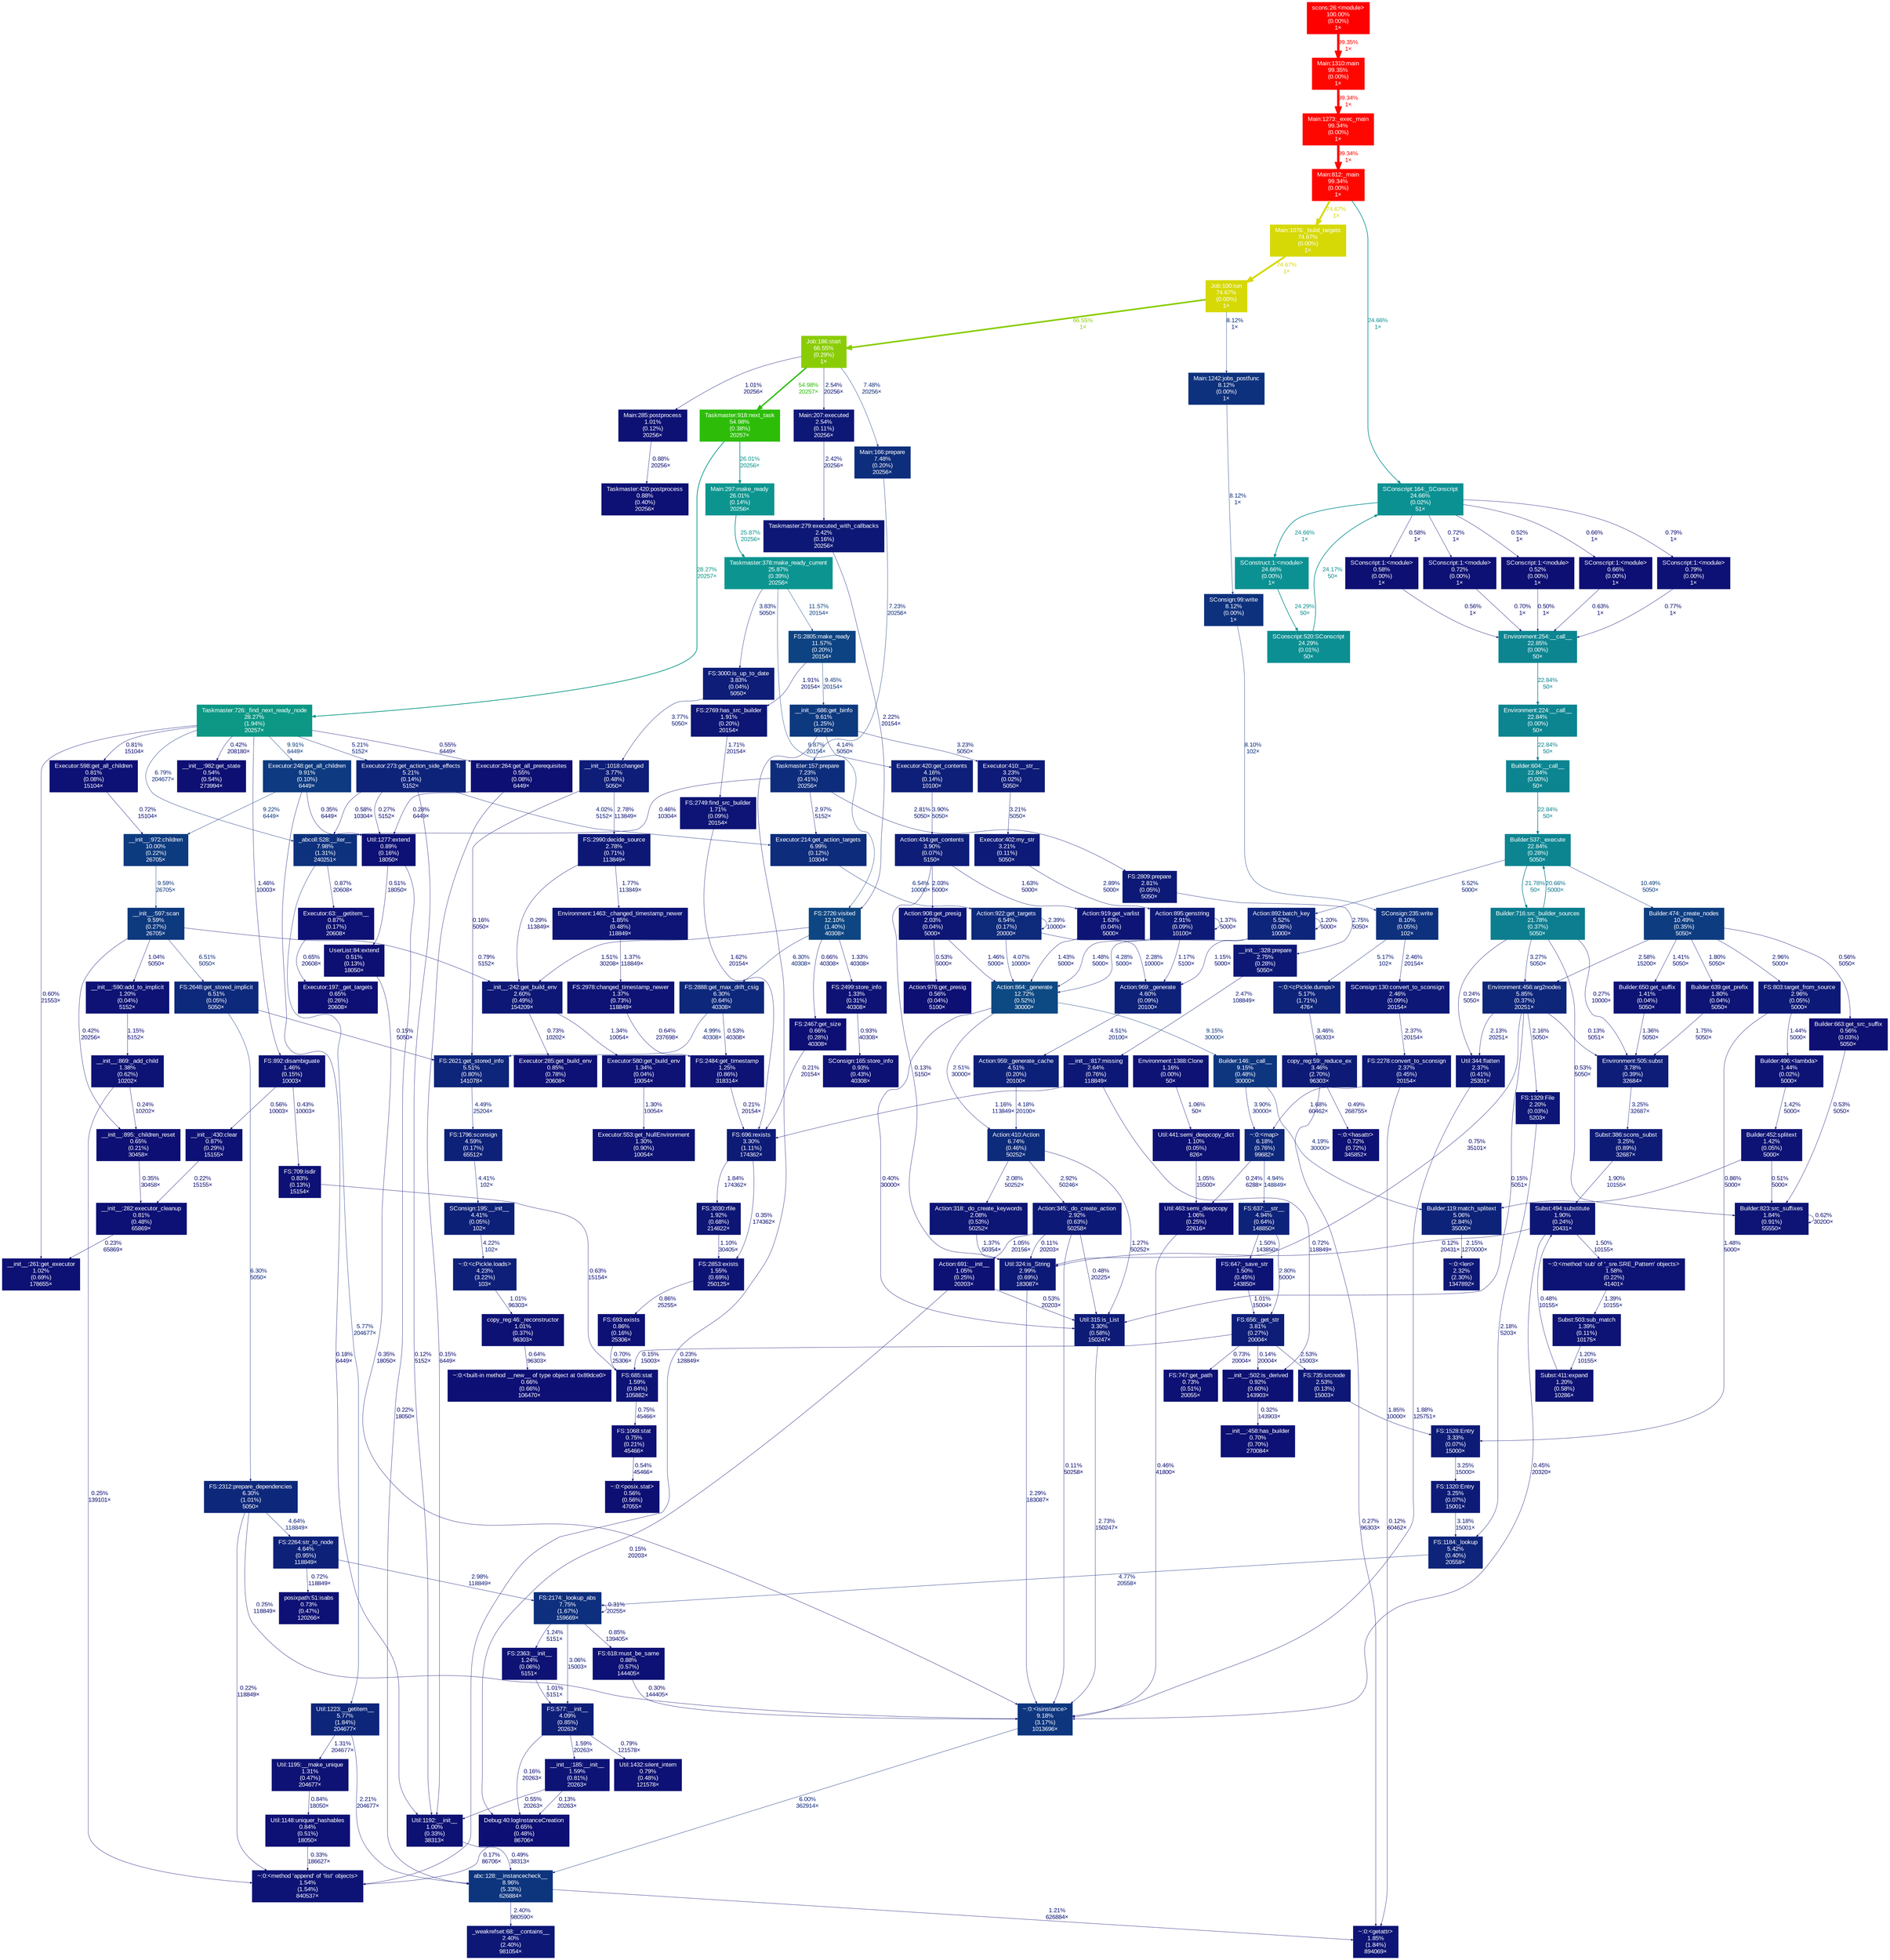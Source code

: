 digraph {
	graph [ranksep=0.25, fontname=Arial, nodesep=0.125];
	node [fontname=Arial, style=filled, height=0, width=0, shape=box, fontcolor=white];
	edge [fontname=Arial];
	0 [color="#0d2f7d", fontcolor="#ffffff", fontsize="10.00", label="FS:2174:_lookup_abs\n7.75%\n(1.67%)\n159669×"];
	0 -> 0 [color="#0d0e73", label="0.31%\n20255×", arrowsize="0.35", fontsize="10.00", fontcolor="#0d0e73", labeldistance="0.50", penwidth="0.50"];
	0 -> 391 [color="#0d1074", label="0.85%\n139405×", arrowsize="0.35", fontsize="10.00", fontcolor="#0d1074", labeldistance="0.50", penwidth="0.50"];
	0 -> 1095 [color="#0d1274", label="1.24%\n5151×", arrowsize="0.35", fontsize="10.00", fontcolor="#0d1274", labeldistance="0.50", penwidth="0.50"];
	0 -> 688 [color="#0d1a77", label="3.06%\n15003×", arrowsize="0.35", fontsize="10.00", fontcolor="#0d1a77", labeldistance="0.50", penwidth="0.50"];
	1 [color="#0d247a", fontcolor="#ffffff", fontsize="10.00", label="FS:1184:_lookup\n5.42%\n(0.40%)\n20558×"];
	1 -> 0 [color="#0d2179", label="4.77%\n20558×", arrowsize="0.35", fontsize="10.00", fontcolor="#0d2179", labeldistance="0.50", penwidth="0.50"];
	2 [color="#0d2179", fontcolor="#ffffff", fontsize="10.00", label="FS:2264:str_to_node\n4.64%\n(0.95%)\n118849×"];
	2 -> 0 [color="#0d1977", label="2.98%\n118849×", arrowsize="0.35", fontsize="10.00", fontcolor="#0d1977", labeldistance="0.50", penwidth="0.50"];
	2 -> 1424 [color="#0d1074", label="0.72%\n118849×", arrowsize="0.35", fontsize="10.00", fontcolor="#0d1074", labeldistance="0.50", penwidth="0.50"];
	4 [color="#0c9885", fontcolor="#ffffff", fontsize="10.00", label="Taskmaster:726:_find_next_ready_node\n28.27%\n(1.94%)\n20257×"];
	4 -> 747 [color="#0d0e73", label="0.42%\n208180×", arrowsize="0.35", fontsize="10.00", fontcolor="#0d0e73", labeldistance="0.50", penwidth="0.50"];
	4 -> 265 [color="#0d1375", label="1.46%\n10003×", arrowsize="0.35", fontsize="10.00", fontcolor="#0d1375", labeldistance="0.50", penwidth="0.50"];
	4 -> 427 [color="#0d1074", label="0.81%\n15104×", arrowsize="0.35", fontsize="10.00", fontcolor="#0d1074", labeldistance="0.50", penwidth="0.50"];
	4 -> 796 [color="#0d2b7b", label="6.79%\n204677×", arrowsize="0.35", fontsize="10.00", fontcolor="#0d2b7b", labeldistance="0.50", penwidth="0.50"];
	4 -> 215 [color="#0d0f74", label="0.60%\n21553×", arrowsize="0.35", fontsize="10.00", fontcolor="#0d0f74", labeldistance="0.50", penwidth="0.50"];
	4 -> 412 [color="#0d2379", label="5.21%\n5152×", arrowsize="0.35", fontsize="10.00", fontcolor="#0d2379", labeldistance="0.50", penwidth="0.50"];
	4 -> 765 [color="#0d3a80", label="9.91%\n6449×", arrowsize="0.35", fontsize="10.00", fontcolor="#0d3a80", labeldistance="0.50", penwidth="0.50"];
	4 -> 1055 [color="#0d0f73", label="0.55%\n6449×", arrowsize="0.35", fontsize="10.00", fontcolor="#0d0f73", labeldistance="0.50", penwidth="0.50"];
	15 [color="#0d1074", fontcolor="#ffffff", fontsize="10.00", label="__init__:282:executor_cleanup\n0.81%\n(0.48%)\n65869×"];
	15 -> 215 [color="#0d0e73", label="0.23%\n65869×", arrowsize="0.35", fontsize="10.00", fontcolor="#0d0e73", labeldistance="0.50", penwidth="0.50"];
	16 [color="#0d257a", fontcolor="#ffffff", fontsize="10.00", label="Action:892:batch_key\n5.52%\n(0.08%)\n10000×"];
	16 -> 16 [color="#0d1274", label="1.20%\n5000×", arrowsize="0.35", fontsize="10.00", fontcolor="#0d1274", labeldistance="0.50", penwidth="0.50"];
	16 -> 273 [color="#0d1274", label="1.15%\n5000×", arrowsize="0.35", fontsize="10.00", fontcolor="#0d1274", labeldistance="0.50", penwidth="0.50"];
	16 -> 670 [color="#0d1f78", label="4.28%\n5000×", arrowsize="0.35", fontsize="10.00", fontcolor="#0d1f78", labeldistance="0.50", penwidth="0.50"];
	17 [color="#0c8591", fontcolor="#ffffff", fontsize="10.00", label="Builder:537:_execute\n22.84%\n(0.28%)\n5050×"];
	17 -> 16 [color="#0d257a", label="5.52%\n5000×", arrowsize="0.35", fontsize="10.00", fontcolor="#0d257a", labeldistance="0.50", penwidth="0.50"];
	17 -> 19 [color="#0d3d80", label="10.49%\n5050×", arrowsize="0.35", fontsize="10.00", fontcolor="#0d3d80", labeldistance="0.50", penwidth="0.50"];
	17 -> 189 [color="#0c7e8f", label="21.78%\n50×", arrowsize="0.47", fontsize="10.00", fontcolor="#0c7e8f", labeldistance="0.87", penwidth="0.87"];
	19 [color="#0d3d80", fontcolor="#ffffff", fontsize="10.00", label="Builder:474:_create_nodes\n10.49%\n(0.35%)\n5050×"];
	19 -> 288 [color="#0d1475", label="1.80%\n5050×", arrowsize="0.35", fontsize="10.00", fontcolor="#0d1475", labeldistance="0.50", penwidth="0.50"];
	19 -> 225 [color="#0d1375", label="1.41%\n5050×", arrowsize="0.35", fontsize="10.00", fontcolor="#0d1375", labeldistance="0.50", penwidth="0.50"];
	19 -> 132 [color="#0d1977", label="2.96%\n5000×", arrowsize="0.35", fontsize="10.00", fontcolor="#0d1977", labeldistance="0.50", penwidth="0.50"];
	19 -> 197 [color="#0d1876", label="2.58%\n15200×", arrowsize="0.35", fontsize="10.00", fontcolor="#0d1876", labeldistance="0.50", penwidth="0.50"];
	19 -> 274 [color="#0d0f73", label="0.56%\n5050×", arrowsize="0.35", fontsize="10.00", fontcolor="#0d0f73", labeldistance="0.50", penwidth="0.50"];
	24 [color="#0d1074", fontcolor="#ffffff", fontsize="10.00", label="SConscript:1:<module>\n0.79%\n(0.00%)\n1×"];
	24 -> 667 [color="#0d1074", label="0.77%\n1×", arrowsize="0.35", fontsize="10.00", fontcolor="#0d1074", labeldistance="0.50", penwidth="0.50"];
	25 [color="#0c9193", fontcolor="#ffffff", fontsize="10.00", label="SConscript:164:_SConscript\n24.66%\n(0.02%)\n51×"];
	25 -> 925 [color="#0d0f73", label="0.58%\n1×", arrowsize="0.35", fontsize="10.00", fontcolor="#0d0f73", labeldistance="0.50", penwidth="0.50"];
	25 -> 24 [color="#0d1074", label="0.79%\n1×", arrowsize="0.35", fontsize="10.00", fontcolor="#0d1074", labeldistance="0.50", penwidth="0.50"];
	25 -> 292 [color="#0d1074", label="0.72%\n1×", arrowsize="0.35", fontsize="10.00", fontcolor="#0d1074", labeldistance="0.50", penwidth="0.50"];
	25 -> 931 [color="#0d0f73", label="0.52%\n1×", arrowsize="0.35", fontsize="10.00", fontcolor="#0d0f73", labeldistance="0.50", penwidth="0.50"];
	25 -> 362 [color="#0d0f74", label="0.66%\n1×", arrowsize="0.35", fontsize="10.00", fontcolor="#0d0f74", labeldistance="0.50", penwidth="0.50"];
	25 -> 120 [color="#0c9193", label="24.66%\n1×", arrowsize="0.50", fontsize="10.00", fontcolor="#0c9193", labeldistance="0.99", penwidth="0.99"];
	41 [color="#0d1776", fontcolor="#ffffff", fontsize="10.00", label="FS:735:srcnode\n2.53%\n(0.13%)\n15003×"];
	41 -> 198 [color="#0d1475", label="1.85%\n10000×", arrowsize="0.35", fontsize="10.00", fontcolor="#0d1475", labeldistance="0.50", penwidth="0.50"];
	78 [color="#fe0700", fontcolor="#ffffff", fontsize="10.00", label="Main:812:_main\n99.34%\n(0.00%)\n1×"];
	78 -> 25 [color="#0c9193", label="24.66%\n1×", arrowsize="0.50", fontsize="10.00", fontcolor="#0c9193", labeldistance="0.99", penwidth="0.99"];
	78 -> 478 [color="#d6d906", label="74.67%\n1×", arrowsize="0.86", fontsize="10.00", fontcolor="#d6d906", labeldistance="2.99", penwidth="2.99"];
	92 [color="#0d1174", fontcolor="#ffffff", fontsize="10.00", label="Util:463:semi_deepcopy\n1.06%\n(0.25%)\n22616×"];
	92 -> 380 [color="#0d0f73", label="0.46%\n41800×", arrowsize="0.35", fontsize="10.00", fontcolor="#0d0f73", labeldistance="0.50", penwidth="0.50"];
	115 [color="#fe0700", fontcolor="#ffffff", fontsize="10.00", label="Main:1310:main\n99.35%\n(0.00%)\n1×"];
	115 -> 399 [color="#fe0700", label="99.34%\n1×", arrowsize="1.00", fontsize="10.00", fontcolor="#fe0700", labeldistance="3.97", penwidth="3.97"];
	120 [color="#0c9193", fontcolor="#ffffff", fontsize="10.00", label="SConstruct:1:<module>\n24.66%\n(0.00%)\n1×"];
	120 -> 283 [color="#0c8f92", label="24.29%\n50×", arrowsize="0.49", fontsize="10.00", fontcolor="#0c8f92", labeldistance="0.97", penwidth="0.97"];
	126 [color="#0d397f", fontcolor="#ffffff", fontsize="10.00", label="__init__:686:get_binfo\n9.61%\n(1.25%)\n95720×"];
	126 -> 330 [color="#0d1a77", label="3.23%\n5050×", arrowsize="0.35", fontsize="10.00", fontcolor="#0d1a77", labeldistance="0.50", penwidth="0.50"];
	126 -> 716 [color="#0d1f78", label="4.14%\n5050×", arrowsize="0.35", fontsize="10.00", fontcolor="#0d1f78", labeldistance="0.50", penwidth="0.50"];
	126 -> 1488 [color="#0d0e73", label="0.23%\n128849×", arrowsize="0.35", fontsize="10.00", fontcolor="#0d0e73", labeldistance="0.50", penwidth="0.50"];
	131 [color="#0d1375", fontcolor="#ffffff", fontsize="10.00", label="Builder:496:<lambda>\n1.44%\n(0.02%)\n5000×"];
	131 -> 1162 [color="#0d1375", label="1.42%\n5000×", arrowsize="0.35", fontsize="10.00", fontcolor="#0d1375", labeldistance="0.50", penwidth="0.50"];
	132 [color="#0d1977", fontcolor="#ffffff", fontsize="10.00", label="FS:803:target_from_source\n2.96%\n(0.05%)\n5000×"];
	132 -> 131 [color="#0d1375", label="1.44%\n5000×", arrowsize="0.35", fontsize="10.00", fontcolor="#0d1375", labeldistance="0.50", penwidth="0.50"];
	132 -> 198 [color="#0d1375", label="1.48%\n5000×", arrowsize="0.35", fontsize="10.00", fontcolor="#0d1375", labeldistance="0.50", penwidth="0.50"];
	134 [color="#0d1d78", fontcolor="#ffffff", fontsize="10.00", label="Action:434:get_contents\n3.90%\n(0.07%)\n5150×"];
	134 -> 224 [color="#0d1475", label="1.63%\n5000×", arrowsize="0.35", fontsize="10.00", fontcolor="#0d1475", labeldistance="0.50", penwidth="0.50"];
	134 -> 386 [color="#0d0d73", label="0.13%\n5150×", arrowsize="0.35", fontsize="10.00", fontcolor="#0d0d73", labeldistance="0.50", penwidth="0.50"];
	134 -> 1214 [color="#0d1575", label="2.03%\n5000×", arrowsize="0.35", fontsize="10.00", fontcolor="#0d1575", labeldistance="0.50", penwidth="0.50"];
	138 [color="#0d1475", fontcolor="#ffffff", fontsize="10.00", label="Builder:823:src_suffixes\n1.84%\n(0.91%)\n55550×"];
	138 -> 138 [color="#0d0f74", label="0.62%\n30200×", arrowsize="0.35", fontsize="10.00", fontcolor="#0d0f74", labeldistance="0.50", penwidth="0.50"];
	174 [color="#0d1074", fontcolor="#ffffff", fontsize="10.00", label="__init__:458:has_builder\n0.70%\n(0.70%)\n270084×"];
	177 [color="#0d397f", fontcolor="#ffffff", fontsize="10.00", label="__init__:597:scan\n9.59%\n(0.27%)\n26705×"];
	177 -> 804 [color="#0d1174", label="1.04%\n5050×", arrowsize="0.35", fontsize="10.00", fontcolor="#0d1174", labeldistance="0.50", penwidth="0.50"];
	177 -> 647 [color="#0d297b", label="6.51%\n5050×", arrowsize="0.35", fontsize="10.00", fontcolor="#0d297b", labeldistance="0.50", penwidth="0.50"];
	177 -> 280 [color="#0d0e73", label="0.42%\n20256×", arrowsize="0.35", fontsize="10.00", fontcolor="#0d0e73", labeldistance="0.50", penwidth="0.50"];
	177 -> 218 [color="#0d1074", label="0.79%\n5152×", arrowsize="0.35", fontsize="10.00", fontcolor="#0d1074", labeldistance="0.50", penwidth="0.50"];
	178 [color="#0c9590", fontcolor="#ffffff", fontsize="10.00", label="Taskmaster:378:make_ready_current\n25.87%\n(0.39%)\n20256×"];
	178 -> 179 [color="#0d3a7f", label="9.87%\n20154×", arrowsize="0.35", fontsize="10.00", fontcolor="#0d3a7f", labeldistance="0.50", penwidth="0.50"];
	178 -> 789 [color="#0d1d78", label="3.83%\n5050×", arrowsize="0.35", fontsize="10.00", fontcolor="#0d1d78", labeldistance="0.50", penwidth="0.50"];
	178 -> 702 [color="#0d4382", label="11.57%\n20154×", arrowsize="0.35", fontsize="10.00", fontcolor="#0d4382", labeldistance="0.50", penwidth="0.50"];
	179 [color="#0d4682", fontcolor="#ffffff", fontsize="10.00", label="FS:2726:visited\n12.10%\n(1.40%)\n40308×"];
	179 -> 593 [color="#0d287b", label="6.30%\n40308×", arrowsize="0.35", fontsize="10.00", fontcolor="#0d287b", labeldistance="0.50", penwidth="0.50"];
	179 -> 905 [color="#0d0f74", label="0.66%\n40308×", arrowsize="0.35", fontsize="10.00", fontcolor="#0d0f74", labeldistance="0.50", penwidth="0.50"];
	179 -> 632 [color="#0d1274", label="1.33%\n40308×", arrowsize="0.35", fontsize="10.00", fontcolor="#0d1274", labeldistance="0.50", penwidth="0.50"];
	179 -> 218 [color="#0d1375", label="1.51%\n30208×", arrowsize="0.35", fontsize="10.00", fontcolor="#0d1375", labeldistance="0.50", penwidth="0.50"];
	181 [color="#0d1174", fontcolor="#ffffff", fontsize="10.00", label="__init__:502:is_derived\n0.92%\n(0.60%)\n143903×"];
	181 -> 174 [color="#0d0e73", label="0.32%\n143903×", arrowsize="0.35", fontsize="10.00", fontcolor="#0d0e73", labeldistance="0.50", penwidth="0.50"];
	182 [color="#0d1d78", fontcolor="#ffffff", fontsize="10.00", label="__init__:1018:changed\n3.77%\n(0.48%)\n5050×"];
	182 -> 408 [color="#0d0d73", label="0.16%\n5050×", arrowsize="0.35", fontsize="10.00", fontcolor="#0d0d73", labeldistance="0.50", penwidth="0.50"];
	182 -> 253 [color="#0d1876", label="2.78%\n113849×", arrowsize="0.35", fontsize="10.00", fontcolor="#0d1876", labeldistance="0.50", penwidth="0.50"];
	183 [color="#0d1776", fontcolor="#ffffff", fontsize="10.00", label="Main:207:executed\n2.54%\n(0.11%)\n20256×"];
	183 -> 714 [color="#0d1776", label="2.42%\n20256×", arrowsize="0.35", fontsize="10.00", fontcolor="#0d1776", labeldistance="0.50", penwidth="0.50"];
	189 [color="#0c7e8f", fontcolor="#ffffff", fontsize="10.00", label="Builder:716:src_builder_sources\n21.78%\n(0.37%)\n5050×"];
	189 -> 197 [color="#0d1b77", label="3.27%\n5050×", arrowsize="0.35", fontsize="10.00", fontcolor="#0d1b77", labeldistance="0.50", penwidth="0.50"];
	189 -> 138 [color="#0d0f73", label="0.53%\n5050×", arrowsize="0.35", fontsize="10.00", fontcolor="#0d0f73", labeldistance="0.50", penwidth="0.50"];
	189 -> 395 [color="#0d0e73", label="0.24%\n5050×", arrowsize="0.35", fontsize="10.00", fontcolor="#0d0e73", labeldistance="0.50", penwidth="0.50"];
	189 -> 17 [color="#0c778e", label="20.66%\n5000×", arrowsize="0.45", fontsize="10.00", fontcolor="#0c778e", labeldistance="0.83", penwidth="0.83"];
	189 -> 282 [color="#0d0e73", label="0.27%\n10000×", arrowsize="0.35", fontsize="10.00", fontcolor="#0d0e73", labeldistance="0.50", penwidth="0.50"];
	190 [color="#0d3b80", fontcolor="#ffffff", fontsize="10.00", label="__init__:972:children\n10.00%\n(0.22%)\n26705×"];
	190 -> 177 [color="#0d397f", label="9.59%\n26705×", arrowsize="0.35", fontsize="10.00", fontcolor="#0d397f", labeldistance="0.50", penwidth="0.50"];
	196 [color="#0d1b77", fontcolor="#ffffff", fontsize="10.00", label="FS:1320:Entry\n3.25%\n(0.07%)\n15001×"];
	196 -> 1 [color="#0d1a77", label="3.18%\n15001×", arrowsize="0.35", fontsize="10.00", fontcolor="#0d1a77", labeldistance="0.50", penwidth="0.50"];
	197 [color="#0d267a", fontcolor="#ffffff", fontsize="10.00", label="Environment:456:arg2nodes\n5.85%\n(0.37%)\n20251×"];
	197 -> 386 [color="#0d1074", label="0.75%\n35101×", arrowsize="0.35", fontsize="10.00", fontcolor="#0d1074", labeldistance="0.50", penwidth="0.50"];
	197 -> 772 [color="#0d1676", label="2.16%\n5050×", arrowsize="0.35", fontsize="10.00", fontcolor="#0d1676", labeldistance="0.50", penwidth="0.50"];
	197 -> 395 [color="#0d1675", label="2.13%\n20251×", arrowsize="0.35", fontsize="10.00", fontcolor="#0d1675", labeldistance="0.50", penwidth="0.50"];
	197 -> 406 [color="#0d0d73", label="0.15%\n5051×", arrowsize="0.35", fontsize="10.00", fontcolor="#0d0d73", labeldistance="0.50", penwidth="0.50"];
	197 -> 282 [color="#0d0d73", label="0.13%\n5051×", arrowsize="0.35", fontsize="10.00", fontcolor="#0d0d73", labeldistance="0.50", penwidth="0.50"];
	198 [color="#0d1b77", fontcolor="#ffffff", fontsize="10.00", label="FS:1528:Entry\n3.33%\n(0.07%)\n15000×"];
	198 -> 196 [color="#0d1b77", label="3.25%\n15000×", arrowsize="0.35", fontsize="10.00", fontcolor="#0d1b77", labeldistance="0.50", penwidth="0.50"];
	215 [color="#0d1174", fontcolor="#ffffff", fontsize="10.00", label="__init__:261:get_executor\n1.02%\n(0.69%)\n178655×"];
	217 [color="#2dbd09", fontcolor="#ffffff", fontsize="10.00", label="Taskmaster:918:next_task\n54.98%\n(0.38%)\n20257×"];
	217 -> 4 [color="#0c9885", label="28.27%\n20257×", arrowsize="0.53", fontsize="10.00", fontcolor="#0c9885", labeldistance="1.13", penwidth="1.13"];
	217 -> 1370 [color="#0c958f", label="26.01%\n20256×", arrowsize="0.51", fontsize="10.00", fontcolor="#0c958f", labeldistance="1.04", penwidth="1.04"];
	218 [color="#0d1876", fontcolor="#ffffff", fontsize="10.00", label="__init__:242:get_build_env\n2.60%\n(0.49%)\n154209×"];
	218 -> 691 [color="#0d1274", label="1.34%\n10054×", arrowsize="0.35", fontsize="10.00", fontcolor="#0d1274", labeldistance="0.50", penwidth="0.50"];
	218 -> 790 [color="#0d1074", label="0.73%\n10202×", arrowsize="0.35", fontsize="10.00", fontcolor="#0d1074", labeldistance="0.50", penwidth="0.50"];
	219 [color="#0d2d7c", fontcolor="#ffffff", fontsize="10.00", label="Taskmaster:157:prepare\n7.23%\n(0.41%)\n20256×"];
	219 -> 739 [color="#0d1976", label="2.81%\n5050×", arrowsize="0.35", fontsize="10.00", fontcolor="#0d1976", labeldistance="0.50", penwidth="0.50"];
	219 -> 796 [color="#0d0f73", label="0.46%\n10304×", arrowsize="0.35", fontsize="10.00", fontcolor="#0d0f73", labeldistance="0.50", penwidth="0.50"];
	219 -> 853 [color="#0d1977", label="2.97%\n5152×", arrowsize="0.35", fontsize="10.00", fontcolor="#0d1977", labeldistance="0.50", penwidth="0.50"];
	224 [color="#0d1475", fontcolor="#ffffff", fontsize="10.00", label="Action:919:get_varlist\n1.63%\n(0.04%)\n5000×"];
	224 -> 670 [color="#0d1375", label="1.43%\n5000×", arrowsize="0.35", fontsize="10.00", fontcolor="#0d1375", labeldistance="0.50", penwidth="0.50"];
	225 [color="#0d1375", fontcolor="#ffffff", fontsize="10.00", label="Builder:650:get_suffix\n1.41%\n(0.04%)\n5050×"];
	225 -> 282 [color="#0d1274", label="1.36%\n5050×", arrowsize="0.35", fontsize="10.00", fontcolor="#0d1274", labeldistance="0.50", penwidth="0.50"];
	248 [color="#0d1b77", fontcolor="#ffffff", fontsize="10.00", label="Subst:386:scons_subst\n3.25%\n(0.89%)\n32687×"];
	248 -> 382 [color="#0d1575", label="1.90%\n10155×", arrowsize="0.35", fontsize="10.00", fontcolor="#0d1575", labeldistance="0.50", penwidth="0.50"];
	253 [color="#0d1876", fontcolor="#ffffff", fontsize="10.00", label="FS:2990:decide_source\n2.78%\n(0.71%)\n113849×"];
	253 -> 218 [color="#0d0e73", label="0.29%\n113849×", arrowsize="0.35", fontsize="10.00", fontcolor="#0d0e73", labeldistance="0.50", penwidth="0.50"];
	253 -> 1260 [color="#0d1475", label="1.77%\n113849×", arrowsize="0.35", fontsize="10.00", fontcolor="#0d1475", labeldistance="0.50", penwidth="0.50"];
	255 [color="#ff0000", fontcolor="#ffffff", fontsize="10.00", label="scons:26:<module>\n100.00%\n(0.00%)\n1×"];
	255 -> 115 [color="#fe0700", label="99.35%\n1×", arrowsize="1.00", fontsize="10.00", fontcolor="#fe0700", labeldistance="3.97", penwidth="3.97"];
	264 [color="#0d0f74", fontcolor="#ffffff", fontsize="10.00", label="Executor:197:_get_targets\n0.65%\n(0.26%)\n20608×"];
	265 [color="#0d1375", fontcolor="#ffffff", fontsize="10.00", label="FS:892:disambiguate\n1.46%\n(0.15%)\n10003×"];
	265 -> 278 [color="#0d0f73", label="0.56%\n10003×", arrowsize="0.35", fontsize="10.00", fontcolor="#0d0f73", labeldistance="0.50", penwidth="0.50"];
	265 -> 799 [color="#0d0f73", label="0.43%\n10003×", arrowsize="0.35", fontsize="10.00", fontcolor="#0d0f73", labeldistance="0.50", penwidth="0.50"];
	272 [color="#0d2079", fontcolor="#ffffff", fontsize="10.00", label="Action:959:_generate_cache\n4.51%\n(0.20%)\n20100×"];
	272 -> 610 [color="#0d1f78", label="4.18%\n20100×", arrowsize="0.35", fontsize="10.00", fontcolor="#0d1f78", labeldistance="0.50", penwidth="0.50"];
	273 [color="#0d2179", fontcolor="#ffffff", fontsize="10.00", label="Action:969:_generate\n4.60%\n(0.09%)\n20100×"];
	273 -> 272 [color="#0d2079", label="4.51%\n20100×", arrowsize="0.35", fontsize="10.00", fontcolor="#0d2079", labeldistance="0.50", penwidth="0.50"];
	274 [color="#0d0f73", fontcolor="#ffffff", fontsize="10.00", label="Builder:663:get_src_suffix\n0.56%\n(0.03%)\n5050×"];
	274 -> 138 [color="#0d0f73", label="0.53%\n5050×", arrowsize="0.35", fontsize="10.00", fontcolor="#0d0f73", labeldistance="0.50", penwidth="0.50"];
	278 [color="#0d1074", fontcolor="#ffffff", fontsize="10.00", label="__init__:430:clear\n0.87%\n(0.29%)\n15155×"];
	278 -> 15 [color="#0d0e73", label="0.22%\n15155×", arrowsize="0.35", fontsize="10.00", fontcolor="#0d0e73", labeldistance="0.50", penwidth="0.50"];
	279 [color="#0d1375", fontcolor="#ffffff", fontsize="10.00", label="__init__:185:__init__\n1.59%\n(0.81%)\n20263×"];
	279 -> 1123 [color="#0d0f73", label="0.55%\n20263×", arrowsize="0.35", fontsize="10.00", fontcolor="#0d0f73", labeldistance="0.50", penwidth="0.50"];
	279 -> 1092 [color="#0d0d73", label="0.13%\n20263×", arrowsize="0.35", fontsize="10.00", fontcolor="#0d0d73", labeldistance="0.50", penwidth="0.50"];
	280 [color="#0d0f74", fontcolor="#ffffff", fontsize="10.00", label="__init__:895:_children_reset\n0.65%\n(0.21%)\n30458×"];
	280 -> 15 [color="#0d0e73", label="0.35%\n30458×", arrowsize="0.35", fontsize="10.00", fontcolor="#0d0e73", labeldistance="0.50", penwidth="0.50"];
	282 [color="#0d1d78", fontcolor="#ffffff", fontsize="10.00", label="Environment:505:subst\n3.78%\n(0.39%)\n32684×"];
	282 -> 248 [color="#0d1b77", label="3.25%\n32687×", arrowsize="0.35", fontsize="10.00", fontcolor="#0d1b77", labeldistance="0.50", penwidth="0.50"];
	283 [color="#0c8f92", fontcolor="#ffffff", fontsize="10.00", label="SConscript:520:SConscript\n24.29%\n(0.01%)\n50×"];
	283 -> 25 [color="#0c8e92", label="24.17%\n50×", arrowsize="0.49", fontsize="10.00", fontcolor="#0c8e92", labeldistance="0.97", penwidth="0.97"];
	284 [color="#0d287b", fontcolor="#ffffff", fontsize="10.00", label="~:0:<map>\n6.18%\n(0.76%)\n99682×"];
	284 -> 524 [color="#0d2279", label="4.94%\n148849×", arrowsize="0.35", fontsize="10.00", fontcolor="#0d2279", labeldistance="0.50", penwidth="0.50"];
	284 -> 92 [color="#0d0e73", label="0.24%\n6288×", arrowsize="0.35", fontsize="10.00", fontcolor="#0d0e73", labeldistance="0.50", penwidth="0.50"];
	288 [color="#0d1475", fontcolor="#ffffff", fontsize="10.00", label="Builder:639:get_prefix\n1.80%\n(0.04%)\n5050×"];
	288 -> 282 [color="#0d1475", label="1.75%\n5050×", arrowsize="0.35", fontsize="10.00", fontcolor="#0d1475", labeldistance="0.50", penwidth="0.50"];
	292 [color="#0d1074", fontcolor="#ffffff", fontsize="10.00", label="SConscript:1:<module>\n0.72%\n(0.00%)\n1×"];
	292 -> 667 [color="#0d1074", label="0.70%\n1×", arrowsize="0.35", fontsize="10.00", fontcolor="#0d1074", labeldistance="0.50", penwidth="0.50"];
	300 [color="#8acd07", fontcolor="#ffffff", fontsize="10.00", label="Job:186:start\n66.55%\n(0.29%)\n1×"];
	300 -> 183 [color="#0d1776", label="2.54%\n20256×", arrowsize="0.35", fontsize="10.00", fontcolor="#0d1776", labeldistance="0.50", penwidth="0.50"];
	300 -> 1272 [color="#0d2e7c", label="7.48%\n20256×", arrowsize="0.35", fontsize="10.00", fontcolor="#0d2e7c", labeldistance="0.50", penwidth="0.50"];
	300 -> 217 [color="#2dbd09", label="54.98%\n20257×", arrowsize="0.74", fontsize="10.00", fontcolor="#2dbd09", labeldistance="2.20", penwidth="2.20"];
	300 -> 442 [color="#0d1174", label="1.01%\n20256×", arrowsize="0.35", fontsize="10.00", fontcolor="#0d1174", labeldistance="0.50", penwidth="0.50"];
	316 [color="#0d1575", fontcolor="#ffffff", fontsize="10.00", label="FS:3030:rfile\n1.92%\n(0.68%)\n214822×"];
	316 -> 1001 [color="#0d1174", label="1.10%\n30405×", arrowsize="0.35", fontsize="10.00", fontcolor="#0d1174", labeldistance="0.50", penwidth="0.50"];
	329 [color="#0d1a77", fontcolor="#ffffff", fontsize="10.00", label="Executor:402:my_str\n3.21%\n(0.11%)\n5050×"];
	329 -> 695 [color="#0d1976", label="2.89%\n5000×", arrowsize="0.35", fontsize="10.00", fontcolor="#0d1976", labeldistance="0.50", penwidth="0.50"];
	330 [color="#0d1a77", fontcolor="#ffffff", fontsize="10.00", label="Executor:410:__str__\n3.23%\n(0.02%)\n5050×"];
	330 -> 329 [color="#0d1a77", label="3.21%\n5050×", arrowsize="0.35", fontsize="10.00", fontcolor="#0d1a77", labeldistance="0.50", penwidth="0.50"];
	352 [color="#0d0f73", fontcolor="#ffffff", fontsize="10.00", label="~:0:<posix.stat>\n0.56%\n(0.56%)\n47055×"];
	356 [color="#0d1074", fontcolor="#ffffff", fontsize="10.00", label="FS:1068:stat\n0.75%\n(0.21%)\n45466×"];
	356 -> 352 [color="#0d0f73", label="0.54%\n45466×", arrowsize="0.35", fontsize="10.00", fontcolor="#0d0f73", labeldistance="0.50", penwidth="0.50"];
	359 [color="#0d1174", fontcolor="#ffffff", fontsize="10.00", label="Action:691:__init__\n1.05%\n(0.25%)\n20203×"];
	359 -> 1092 [color="#0d0d73", label="0.15%\n20203×", arrowsize="0.35", fontsize="10.00", fontcolor="#0d0d73", labeldistance="0.50", penwidth="0.50"];
	359 -> 406 [color="#0d0f73", label="0.53%\n20203×", arrowsize="0.35", fontsize="10.00", fontcolor="#0d0f73", labeldistance="0.50", penwidth="0.50"];
	361 [color="#0d1976", fontcolor="#ffffff", fontsize="10.00", label="Action:345:_do_create_action\n2.92%\n(0.63%)\n50258×"];
	361 -> 359 [color="#0d1174", label="1.05%\n20156×", arrowsize="0.35", fontsize="10.00", fontcolor="#0d1174", labeldistance="0.50", penwidth="0.50"];
	361 -> 386 [color="#0d0d73", label="0.11%\n20203×", arrowsize="0.35", fontsize="10.00", fontcolor="#0d0d73", labeldistance="0.50", penwidth="0.50"];
	361 -> 406 [color="#0d0f73", label="0.48%\n20225×", arrowsize="0.35", fontsize="10.00", fontcolor="#0d0f73", labeldistance="0.50", penwidth="0.50"];
	361 -> 380 [color="#0d0d73", label="0.11%\n50258×", arrowsize="0.35", fontsize="10.00", fontcolor="#0d0d73", labeldistance="0.50", penwidth="0.50"];
	362 [color="#0d0f74", fontcolor="#ffffff", fontsize="10.00", label="SConscript:1:<module>\n0.66%\n(0.00%)\n1×"];
	362 -> 667 [color="#0d0f74", label="0.63%\n1×", arrowsize="0.35", fontsize="10.00", fontcolor="#0d0f74", labeldistance="0.50", penwidth="0.50"];
	380 [color="#0d367f", fontcolor="#ffffff", fontsize="10.00", label="~:0:<isinstance>\n9.18%\n(3.17%)\n1013696×"];
	380 -> 535 [color="#0d277a", label="6.00%\n362914×", arrowsize="0.35", fontsize="10.00", fontcolor="#0d277a", labeldistance="0.50", penwidth="0.50"];
	382 [color="#0d1575", fontcolor="#ffffff", fontsize="10.00", label="Subst:494:substitute\n1.90%\n(0.24%)\n20431×"];
	382 -> 386 [color="#0d0d73", label="0.12%\n20431×", arrowsize="0.35", fontsize="10.00", fontcolor="#0d0d73", labeldistance="0.50", penwidth="0.50"];
	382 -> 380 [color="#0d0f73", label="0.45%\n20320×", arrowsize="0.35", fontsize="10.00", fontcolor="#0d0f73", labeldistance="0.50", penwidth="0.50"];
	382 -> 1066 [color="#0d1375", label="1.50%\n10155×", arrowsize="0.35", fontsize="10.00", fontcolor="#0d1375", labeldistance="0.50", penwidth="0.50"];
	386 [color="#0d1977", fontcolor="#ffffff", fontsize="10.00", label="Util:324:is_String\n2.99%\n(0.69%)\n183087×"];
	386 -> 380 [color="#0d1676", label="2.29%\n183087×", arrowsize="0.35", fontsize="10.00", fontcolor="#0d1676", labeldistance="0.50", penwidth="0.50"];
	388 [color="#0d0f73", fontcolor="#ffffff", fontsize="10.00", label="UserList:84:extend\n0.51%\n(0.13%)\n18050×"];
	388 -> 380 [color="#0d0e73", label="0.35%\n18050×", arrowsize="0.35", fontsize="10.00", fontcolor="#0d0e73", labeldistance="0.50", penwidth="0.50"];
	391 [color="#0d1074", fontcolor="#ffffff", fontsize="10.00", label="FS:618:must_be_same\n0.88%\n(0.57%)\n144405×"];
	391 -> 380 [color="#0d0e73", label="0.30%\n144405×", arrowsize="0.35", fontsize="10.00", fontcolor="#0d0e73", labeldistance="0.50", penwidth="0.50"];
	395 [color="#0d1776", fontcolor="#ffffff", fontsize="10.00", label="Util:344:flatten\n2.37%\n(0.41%)\n25301×"];
	395 -> 380 [color="#0d1575", label="1.88%\n125751×", arrowsize="0.35", fontsize="10.00", fontcolor="#0d1575", labeldistance="0.50", penwidth="0.50"];
	398 [color="#0d2078", fontcolor="#ffffff", fontsize="10.00", label="SConsign:195:__init__\n4.41%\n(0.05%)\n102×"];
	398 -> 1172 [color="#0d1f78", label="4.22%\n102×", arrowsize="0.35", fontsize="10.00", fontcolor="#0d1f78", labeldistance="0.50", penwidth="0.50"];
	399 [color="#fe0700", fontcolor="#ffffff", fontsize="10.00", label="Main:1273:_exec_main\n99.34%\n(0.00%)\n1×"];
	399 -> 78 [color="#fe0700", label="99.34%\n1×", arrowsize="1.00", fontsize="10.00", fontcolor="#fe0700", labeldistance="3.97", penwidth="3.97"];
	401 [color="#0d287b", fontcolor="#ffffff", fontsize="10.00", label="FS:2312:prepare_dependencies\n6.30%\n(1.01%)\n5050×"];
	401 -> 2 [color="#0d2179", label="4.64%\n118849×", arrowsize="0.35", fontsize="10.00", fontcolor="#0d2179", labeldistance="0.50", penwidth="0.50"];
	401 -> 1488 [color="#0d0e73", label="0.22%\n118849×", arrowsize="0.35", fontsize="10.00", fontcolor="#0d0e73", labeldistance="0.50", penwidth="0.50"];
	401 -> 380 [color="#0d0e73", label="0.25%\n118849×", arrowsize="0.35", fontsize="10.00", fontcolor="#0d0e73", labeldistance="0.50", penwidth="0.50"];
	406 [color="#0d1b77", fontcolor="#ffffff", fontsize="10.00", label="Util:315:is_List\n3.30%\n(0.58%)\n150247×"];
	406 -> 380 [color="#0d1876", label="2.73%\n150247×", arrowsize="0.35", fontsize="10.00", fontcolor="#0d1876", labeldistance="0.50", penwidth="0.50"];
	408 [color="#0d257a", fontcolor="#ffffff", fontsize="10.00", label="FS:2621:get_stored_info\n5.51%\n(0.80%)\n141078×"];
	408 -> 1175 [color="#0d2078", label="4.49%\n25204×", arrowsize="0.35", fontsize="10.00", fontcolor="#0d2078", labeldistance="0.50", penwidth="0.50"];
	412 [color="#0d2379", fontcolor="#ffffff", fontsize="10.00", label="Executor:273:get_action_side_effects\n5.21%\n(0.14%)\n5152×"];
	412 -> 1211 [color="#0d0e73", label="0.27%\n5152×", arrowsize="0.35", fontsize="10.00", fontcolor="#0d0e73", labeldistance="0.50", penwidth="0.50"];
	412 -> 796 [color="#0d0f73", label="0.58%\n10304×", arrowsize="0.35", fontsize="10.00", fontcolor="#0d0f73", labeldistance="0.50", penwidth="0.50"];
	412 -> 1123 [color="#0d0d73", label="0.12%\n5152×", arrowsize="0.35", fontsize="10.00", fontcolor="#0d0d73", labeldistance="0.50", penwidth="0.50"];
	412 -> 853 [color="#0d1e78", label="4.02%\n5152×", arrowsize="0.35", fontsize="10.00", fontcolor="#0d1e78", labeldistance="0.50", penwidth="0.50"];
	413 [color="#0d1475", fontcolor="#ffffff", fontsize="10.00", label="~:0:<getattr>\n1.85%\n(1.84%)\n894069×"];
	427 [color="#0d1074", fontcolor="#ffffff", fontsize="10.00", label="Executor:598:get_all_children\n0.81%\n(0.08%)\n15104×"];
	427 -> 190 [color="#0d1074", label="0.72%\n15104×", arrowsize="0.35", fontsize="10.00", fontcolor="#0d1074", labeldistance="0.50", penwidth="0.50"];
	442 [color="#0d1174", fontcolor="#ffffff", fontsize="10.00", label="Main:285:postprocess\n1.01%\n(0.12%)\n20256×"];
	442 -> 777 [color="#0d1074", label="0.88%\n20256×", arrowsize="0.35", fontsize="10.00", fontcolor="#0d1074", labeldistance="0.50", penwidth="0.50"];
	459 [color="#0d1174", fontcolor="#ffffff", fontsize="10.00", label="SConsign:165:store_info\n0.93%\n(0.43%)\n40308×"];
	478 [color="#d6d906", fontcolor="#ffffff", fontsize="10.00", label="Main:1076:_build_targets\n74.67%\n(0.00%)\n1×"];
	478 -> 913 [color="#d6d906", label="74.67%\n1×", arrowsize="0.86", fontsize="10.00", fontcolor="#d6d906", labeldistance="2.99", penwidth="2.99"];
	484 [color="#0d1d78", fontcolor="#ffffff", fontsize="10.00", label="FS:656:_get_str\n3.81%\n(0.27%)\n20004×"];
	484 -> 41 [color="#0d1776", label="2.53%\n15003×", arrowsize="0.35", fontsize="10.00", fontcolor="#0d1776", labeldistance="0.50", penwidth="0.50"];
	484 -> 1047 [color="#0d1074", label="0.73%\n20004×", arrowsize="0.35", fontsize="10.00", fontcolor="#0d1074", labeldistance="0.50", penwidth="0.50"];
	484 -> 181 [color="#0d0d73", label="0.14%\n20004×", arrowsize="0.35", fontsize="10.00", fontcolor="#0d0d73", labeldistance="0.50", penwidth="0.50"];
	484 -> 725 [color="#0d0d73", label="0.15%\n15003×", arrowsize="0.35", fontsize="10.00", fontcolor="#0d0d73", labeldistance="0.50", penwidth="0.50"];
	485 [color="#0d1876", fontcolor="#ffffff", fontsize="10.00", label="__init__:817:missing\n2.64%\n(0.76%)\n118849×"];
	485 -> 904 [color="#0d1274", label="1.16%\n113849×", arrowsize="0.35", fontsize="10.00", fontcolor="#0d1274", labeldistance="0.50", penwidth="0.50"];
	485 -> 181 [color="#0d1074", label="0.72%\n118849×", arrowsize="0.35", fontsize="10.00", fontcolor="#0d1074", labeldistance="0.50", penwidth="0.50"];
	503 [color="#0d367f", fontcolor="#ffffff", fontsize="10.00", label="Builder:146:__call__\n9.15%\n(0.48%)\n30000×"];
	503 -> 284 [color="#0d1d78", label="3.90%\n30000×", arrowsize="0.35", fontsize="10.00", fontcolor="#0d1d78", labeldistance="0.50", penwidth="0.50"];
	503 -> 575 [color="#0d1f78", label="4.19%\n30000×", arrowsize="0.35", fontsize="10.00", fontcolor="#0d1f78", labeldistance="0.50", penwidth="0.50"];
	504 [color="#0d1776", fontcolor="#ffffff", fontsize="10.00", label="FS:2278:convert_to_sconsign\n2.37%\n(0.45%)\n20154×"];
	504 -> 284 [color="#0d1475", label="1.68%\n60462×", arrowsize="0.35", fontsize="10.00", fontcolor="#0d1475", labeldistance="0.50", penwidth="0.50"];
	504 -> 413 [color="#0d0d73", label="0.12%\n60462×", arrowsize="0.35", fontsize="10.00", fontcolor="#0d0d73", labeldistance="0.50", penwidth="0.50"];
	513 [color="#0d1274", fontcolor="#ffffff", fontsize="10.00", label="Subst:411:expand\n1.20%\n(0.58%)\n10286×"];
	513 -> 382 [color="#0d0f73", label="0.48%\n10155×", arrowsize="0.35", fontsize="10.00", fontcolor="#0d0f73", labeldistance="0.50", penwidth="0.50"];
	524 [color="#0d2279", fontcolor="#ffffff", fontsize="10.00", label="FS:637:__str__\n4.94%\n(0.64%)\n148850×"];
	524 -> 484 [color="#0d1976", label="2.80%\n5000×", arrowsize="0.35", fontsize="10.00", fontcolor="#0d1976", labeldistance="0.50", penwidth="0.50"];
	524 -> 708 [color="#0d1375", label="1.50%\n143850×", arrowsize="0.35", fontsize="10.00", fontcolor="#0d1375", labeldistance="0.50", penwidth="0.50"];
	526 [color="#0d1776", fontcolor="#ffffff", fontsize="10.00", label="SConsign:130:convert_to_sconsign\n2.46%\n(0.09%)\n20154×"];
	526 -> 504 [color="#0d1776", label="2.37%\n20154×", arrowsize="0.35", fontsize="10.00", fontcolor="#0d1776", labeldistance="0.50", penwidth="0.50"];
	527 [color="#0d317d", fontcolor="#ffffff", fontsize="10.00", label="SConsign:235:write\n8.10%\n(0.05%)\n102×"];
	527 -> 1185 [color="#0d2379", label="5.17%\n102×", arrowsize="0.35", fontsize="10.00", fontcolor="#0d2379", labeldistance="0.50", penwidth="0.50"];
	527 -> 526 [color="#0d1776", label="2.46%\n20154×", arrowsize="0.35", fontsize="10.00", fontcolor="#0d1776", labeldistance="0.50", penwidth="0.50"];
	532 [color="#0d1b77", fontcolor="#ffffff", fontsize="10.00", label="copy_reg:59:_reduce_ex\n3.46%\n(2.70%)\n96303×"];
	532 -> 1236 [color="#0d0f73", label="0.49%\n268755×", arrowsize="0.35", fontsize="10.00", fontcolor="#0d0f73", labeldistance="0.50", penwidth="0.50"];
	532 -> 413 [color="#0d0e73", label="0.27%\n96303×", arrowsize="0.35", fontsize="10.00", fontcolor="#0d0e73", labeldistance="0.50", penwidth="0.50"];
	535 [color="#0d357e", fontcolor="#ffffff", fontsize="10.00", label="abc:128:__instancecheck__\n8.96%\n(5.33%)\n626884×"];
	535 -> 1535 [color="#0d1776", label="2.40%\n980590×", arrowsize="0.35", fontsize="10.00", fontcolor="#0d1776", labeldistance="0.50", penwidth="0.50"];
	535 -> 413 [color="#0d1274", label="1.21%\n626884×", arrowsize="0.35", fontsize="10.00", fontcolor="#0d1274", labeldistance="0.50", penwidth="0.50"];
	544 [color="#0d1274", fontcolor="#ffffff", fontsize="10.00", label="Environment:1388:Clone\n1.16%\n(0.00%)\n50×"];
	544 -> 884 [color="#0d1174", label="1.06%\n50×", arrowsize="0.35", fontsize="10.00", fontcolor="#0d1174", labeldistance="0.50", penwidth="0.50"];
	553 [color="#0d317d", fontcolor="#ffffff", fontsize="10.00", label="SConsign:99:write\n8.12%\n(0.00%)\n1×"];
	553 -> 527 [color="#0d317d", label="8.10%\n102×", arrowsize="0.35", fontsize="10.00", fontcolor="#0d317d", labeldistance="0.50", penwidth="0.50"];
	556 [color="#0d1776", fontcolor="#ffffff", fontsize="10.00", label="~:0:<len>\n2.32%\n(2.30%)\n1347892×"];
	570 [color="#0d1575", fontcolor="#ffffff", fontsize="10.00", label="Action:318:_do_create_keywords\n2.08%\n(0.53%)\n50252×"];
	570 -> 386 [color="#0d1274", label="1.37%\n50354×", arrowsize="0.35", fontsize="10.00", fontcolor="#0d1274", labeldistance="0.50", penwidth="0.50"];
	575 [color="#0d2379", fontcolor="#ffffff", fontsize="10.00", label="Builder:119:match_splitext\n5.06%\n(2.84%)\n35000×"];
	575 -> 556 [color="#0d1675", label="2.15%\n1270000×", arrowsize="0.35", fontsize="10.00", fontcolor="#0d1675", labeldistance="0.50", penwidth="0.50"];
	593 [color="#0d287b", fontcolor="#ffffff", fontsize="10.00", label="FS:2888:get_max_drift_csig\n6.30%\n(0.64%)\n40308×"];
	593 -> 408 [color="#0d2279", label="4.99%\n40308×", arrowsize="0.35", fontsize="10.00", fontcolor="#0d2279", labeldistance="0.50", penwidth="0.50"];
	593 -> 903 [color="#0d0f73", label="0.53%\n40308×", arrowsize="0.35", fontsize="10.00", fontcolor="#0d0f73", labeldistance="0.50", penwidth="0.50"];
	610 [color="#0d2b7b", fontcolor="#ffffff", fontsize="10.00", label="Action:410:Action\n6.74%\n(0.46%)\n50252×"];
	610 -> 361 [color="#0d1976", label="2.92%\n50246×", arrowsize="0.35", fontsize="10.00", fontcolor="#0d1976", labeldistance="0.50", penwidth="0.50"];
	610 -> 570 [color="#0d1575", label="2.08%\n50252×", arrowsize="0.35", fontsize="10.00", fontcolor="#0d1575", labeldistance="0.50", penwidth="0.50"];
	610 -> 406 [color="#0d1274", label="1.27%\n50252×", arrowsize="0.35", fontsize="10.00", fontcolor="#0d1274", labeldistance="0.50", penwidth="0.50"];
	632 [color="#0d1274", fontcolor="#ffffff", fontsize="10.00", label="FS:2499:store_info\n1.33%\n(0.31%)\n40308×"];
	632 -> 459 [color="#0d1174", label="0.93%\n40308×", arrowsize="0.35", fontsize="10.00", fontcolor="#0d1174", labeldistance="0.50", penwidth="0.50"];
	647 [color="#0d297b", fontcolor="#ffffff", fontsize="10.00", label="FS:2648:get_stored_implicit\n6.51%\n(0.05%)\n5050×"];
	647 -> 408 [color="#0d0d73", label="0.15%\n5050×", arrowsize="0.35", fontsize="10.00", fontcolor="#0d0d73", labeldistance="0.50", penwidth="0.50"];
	647 -> 401 [color="#0d287b", label="6.30%\n5050×", arrowsize="0.35", fontsize="10.00", fontcolor="#0d287b", labeldistance="0.50", penwidth="0.50"];
	661 [color="#0d1074", fontcolor="#ffffff", fontsize="10.00", label="Executor:63:__getitem__\n0.87%\n(0.17%)\n20608×"];
	661 -> 264 [color="#0d0f74", label="0.65%\n20608×", arrowsize="0.35", fontsize="10.00", fontcolor="#0d0f74", labeldistance="0.50", penwidth="0.50"];
	662 [color="#0d1375", fontcolor="#ffffff", fontsize="10.00", label="Subst:503:sub_match\n1.39%\n(0.11%)\n10175×"];
	662 -> 513 [color="#0d1274", label="1.20%\n10155×", arrowsize="0.35", fontsize="10.00", fontcolor="#0d1274", labeldistance="0.50", penwidth="0.50"];
	664 [color="#0c8591", fontcolor="#ffffff", fontsize="10.00", label="Builder:604:__call__\n22.84%\n(0.00%)\n50×"];
	664 -> 17 [color="#0c8591", label="22.84%\n50×", arrowsize="0.48", fontsize="10.00", fontcolor="#0c8591", labeldistance="0.91", penwidth="0.91"];
	667 [color="#0c8591", fontcolor="#ffffff", fontsize="10.00", label="Environment:254:__call__\n22.85%\n(0.00%)\n50×"];
	667 -> 963 [color="#0c8591", label="22.84%\n50×", arrowsize="0.48", fontsize="10.00", fontcolor="#0c8591", labeldistance="0.91", penwidth="0.91"];
	670 [color="#0d4983", fontcolor="#ffffff", fontsize="10.00", label="Action:864:_generate\n12.72%\n(0.52%)\n30000×"];
	670 -> 610 [color="#0d1776", label="2.51%\n30000×", arrowsize="0.35", fontsize="10.00", fontcolor="#0d1776", labeldistance="0.50", penwidth="0.50"];
	670 -> 406 [color="#0d0e73", label="0.40%\n30000×", arrowsize="0.35", fontsize="10.00", fontcolor="#0d0e73", labeldistance="0.50", penwidth="0.50"];
	670 -> 503 [color="#0d367f", label="9.15%\n30000×", arrowsize="0.35", fontsize="10.00", fontcolor="#0d367f", labeldistance="0.50", penwidth="0.50"];
	674 [color="#0d1074", fontcolor="#ffffff", fontsize="10.00", label="Util:1148:uniquer_hashables\n0.84%\n(0.51%)\n18050×"];
	674 -> 1488 [color="#0d0e73", label="0.33%\n186627×", arrowsize="0.35", fontsize="10.00", fontcolor="#0d0e73", labeldistance="0.50", penwidth="0.50"];
	675 [color="#0d1274", fontcolor="#ffffff", fontsize="10.00", label="Util:1195:__make_unique\n1.31%\n(0.47%)\n204677×"];
	675 -> 674 [color="#0d1074", label="0.84%\n18050×", arrowsize="0.35", fontsize="10.00", fontcolor="#0d1074", labeldistance="0.50", penwidth="0.50"];
	688 [color="#0d1e78", fontcolor="#ffffff", fontsize="10.00", label="FS:577:__init__\n4.09%\n(0.85%)\n20263×"];
	688 -> 1092 [color="#0d0d73", label="0.16%\n20263×", arrowsize="0.35", fontsize="10.00", fontcolor="#0d0d73", labeldistance="0.50", penwidth="0.50"];
	688 -> 1254 [color="#0d1074", label="0.79%\n121578×", arrowsize="0.35", fontsize="10.00", fontcolor="#0d1074", labeldistance="0.50", penwidth="0.50"];
	688 -> 279 [color="#0d1375", label="1.59%\n20263×", arrowsize="0.35", fontsize="10.00", fontcolor="#0d1375", labeldistance="0.50", penwidth="0.50"];
	691 [color="#0d1274", fontcolor="#ffffff", fontsize="10.00", label="Executor:580:get_build_env\n1.34%\n(0.04%)\n10054×"];
	691 -> 730 [color="#0d1274", label="1.30%\n10054×", arrowsize="0.35", fontsize="10.00", fontcolor="#0d1274", labeldistance="0.50", penwidth="0.50"];
	695 [color="#0d1976", fontcolor="#ffffff", fontsize="10.00", label="Action:895:genstring\n2.91%\n(0.09%)\n10100×"];
	695 -> 273 [color="#0d1274", label="1.17%\n5100×", arrowsize="0.35", fontsize="10.00", fontcolor="#0d1274", labeldistance="0.50", penwidth="0.50"];
	695 -> 670 [color="#0d1375", label="1.48%\n5000×", arrowsize="0.35", fontsize="10.00", fontcolor="#0d1375", labeldistance="0.50", penwidth="0.50"];
	695 -> 695 [color="#0d1274", label="1.37%\n5000×", arrowsize="0.35", fontsize="10.00", fontcolor="#0d1274", labeldistance="0.50", penwidth="0.50"];
	696 [color="#0d2a7b", fontcolor="#ffffff", fontsize="10.00", label="Action:922:get_targets\n6.54%\n(0.17%)\n20000×"];
	696 -> 696 [color="#0d1776", label="2.39%\n10000×", arrowsize="0.35", fontsize="10.00", fontcolor="#0d1776", labeldistance="0.50", penwidth="0.50"];
	696 -> 273 [color="#0d1676", label="2.28%\n10000×", arrowsize="0.35", fontsize="10.00", fontcolor="#0d1676", labeldistance="0.50", penwidth="0.50"];
	696 -> 670 [color="#0d1e78", label="4.07%\n10000×", arrowsize="0.35", fontsize="10.00", fontcolor="#0d1e78", labeldistance="0.50", penwidth="0.50"];
	701 [color="#0d1575", fontcolor="#ffffff", fontsize="10.00", label="FS:2769:has_src_builder\n1.91%\n(0.20%)\n20154×"];
	701 -> 766 [color="#0d1475", label="1.71%\n20154×", arrowsize="0.35", fontsize="10.00", fontcolor="#0d1475", labeldistance="0.50", penwidth="0.50"];
	702 [color="#0d4382", fontcolor="#ffffff", fontsize="10.00", label="FS:2805:make_ready\n11.57%\n(0.20%)\n20154×"];
	702 -> 701 [color="#0d1575", label="1.91%\n20154×", arrowsize="0.35", fontsize="10.00", fontcolor="#0d1575", labeldistance="0.50", penwidth="0.50"];
	702 -> 126 [color="#0d387f", label="9.45%\n20154×", arrowsize="0.35", fontsize="10.00", fontcolor="#0d387f", labeldistance="0.50", penwidth="0.50"];
	708 [color="#0d1375", fontcolor="#ffffff", fontsize="10.00", label="FS:647:_save_str\n1.50%\n(0.45%)\n143850×"];
	708 -> 484 [color="#0d1174", label="1.01%\n15004×", arrowsize="0.35", fontsize="10.00", fontcolor="#0d1174", labeldistance="0.50", penwidth="0.50"];
	714 [color="#0d1776", fontcolor="#ffffff", fontsize="10.00", label="Taskmaster:279:executed_with_callbacks\n2.42%\n(0.16%)\n20256×"];
	714 -> 179 [color="#0d1676", label="2.22%\n20154×", arrowsize="0.35", fontsize="10.00", fontcolor="#0d1676", labeldistance="0.50", penwidth="0.50"];
	716 [color="#0d1f78", fontcolor="#ffffff", fontsize="10.00", label="Executor:420:get_contents\n4.16%\n(0.14%)\n10100×"];
	716 -> 134 [color="#0d1d78", label="3.90%\n5050×", arrowsize="0.35", fontsize="10.00", fontcolor="#0d1d78", labeldistance="0.50", penwidth="0.50"];
	725 [color="#0d1375", fontcolor="#ffffff", fontsize="10.00", label="FS:685:stat\n1.59%\n(0.84%)\n105882×"];
	725 -> 356 [color="#0d1074", label="0.75%\n45466×", arrowsize="0.35", fontsize="10.00", fontcolor="#0d1074", labeldistance="0.50", penwidth="0.50"];
	730 [color="#0d1274", fontcolor="#ffffff", fontsize="10.00", label="Executor:553:get_NullEnvironment\n1.30%\n(0.90%)\n10054×"];
	738 [color="#0d1876", fontcolor="#ffffff", fontsize="10.00", label="__init__:328:prepare\n2.75%\n(0.28%)\n5050×"];
	738 -> 485 [color="#0d1776", label="2.47%\n108849×", arrowsize="0.35", fontsize="10.00", fontcolor="#0d1776", labeldistance="0.50", penwidth="0.50"];
	739 [color="#0d1976", fontcolor="#ffffff", fontsize="10.00", label="FS:2809:prepare\n2.81%\n(0.05%)\n5050×"];
	739 -> 738 [color="#0d1876", label="2.75%\n5050×", arrowsize="0.35", fontsize="10.00", fontcolor="#0d1876", labeldistance="0.50", penwidth="0.50"];
	747 [color="#0d0f73", fontcolor="#ffffff", fontsize="10.00", label="__init__:982:get_state\n0.54%\n(0.54%)\n273994×"];
	765 [color="#0d3a80", fontcolor="#ffffff", fontsize="10.00", label="Executor:248:get_all_children\n9.91%\n(0.10%)\n6449×"];
	765 -> 1123 [color="#0d0e73", label="0.18%\n6449×", arrowsize="0.35", fontsize="10.00", fontcolor="#0d0e73", labeldistance="0.50", penwidth="0.50"];
	765 -> 1211 [color="#0d0e73", label="0.35%\n6449×", arrowsize="0.35", fontsize="10.00", fontcolor="#0d0e73", labeldistance="0.50", penwidth="0.50"];
	765 -> 190 [color="#0d377f", label="9.22%\n6449×", arrowsize="0.35", fontsize="10.00", fontcolor="#0d377f", labeldistance="0.50", penwidth="0.50"];
	766 [color="#0d1475", fontcolor="#ffffff", fontsize="10.00", label="FS:2749:find_src_builder\n1.71%\n(0.09%)\n20154×"];
	766 -> 904 [color="#0d1375", label="1.62%\n20154×", arrowsize="0.35", fontsize="10.00", fontcolor="#0d1375", labeldistance="0.50", penwidth="0.50"];
	772 [color="#0d1676", fontcolor="#ffffff", fontsize="10.00", label="FS:1329:File\n2.20%\n(0.03%)\n5203×"];
	772 -> 1 [color="#0d1676", label="2.18%\n5203×", arrowsize="0.35", fontsize="10.00", fontcolor="#0d1676", labeldistance="0.50", penwidth="0.50"];
	777 [color="#0d1074", fontcolor="#ffffff", fontsize="10.00", label="Taskmaster:420:postprocess\n0.88%\n(0.40%)\n20256×"];
	789 [color="#0d1d78", fontcolor="#ffffff", fontsize="10.00", label="FS:3000:is_up_to_date\n3.83%\n(0.04%)\n5050×"];
	789 -> 182 [color="#0d1d78", label="3.77%\n5050×", arrowsize="0.35", fontsize="10.00", fontcolor="#0d1d78", labeldistance="0.50", penwidth="0.50"];
	790 [color="#0d1074", fontcolor="#ffffff", fontsize="10.00", label="Executor:285:get_build_env\n0.85%\n(0.78%)\n20608×"];
	796 [color="#0d317d", fontcolor="#ffffff", fontsize="10.00", label="_abcoll:528:__iter__\n7.98%\n(1.31%)\n240251×"];
	796 -> 1005 [color="#0d267a", label="5.77%\n204677×", arrowsize="0.35", fontsize="10.00", fontcolor="#0d267a", labeldistance="0.50", penwidth="0.50"];
	796 -> 661 [color="#0d1074", label="0.87%\n20608×", arrowsize="0.35", fontsize="10.00", fontcolor="#0d1074", labeldistance="0.50", penwidth="0.50"];
	799 [color="#0d1074", fontcolor="#ffffff", fontsize="10.00", label="FS:709:isdir\n0.83%\n(0.13%)\n15154×"];
	799 -> 725 [color="#0d0f74", label="0.63%\n15154×", arrowsize="0.35", fontsize="10.00", fontcolor="#0d0f74", labeldistance="0.50", penwidth="0.50"];
	804 [color="#0d1274", fontcolor="#ffffff", fontsize="10.00", label="__init__:590:add_to_implicit\n1.20%\n(0.04%)\n5152×"];
	804 -> 990 [color="#0d1174", label="1.15%\n5152×", arrowsize="0.35", fontsize="10.00", fontcolor="#0d1174", labeldistance="0.50", penwidth="0.50"];
	826 [color="#0d317d", fontcolor="#ffffff", fontsize="10.00", label="Main:1242:jobs_postfunc\n8.12%\n(0.00%)\n1×"];
	826 -> 553 [color="#0d317d", label="8.12%\n1×", arrowsize="0.35", fontsize="10.00", fontcolor="#0d317d", labeldistance="0.50", penwidth="0.50"];
	853 [color="#0d2c7c", fontcolor="#ffffff", fontsize="10.00", label="Executor:214:get_action_targets\n6.99%\n(0.12%)\n10304×"];
	853 -> 696 [color="#0d2a7b", label="6.54%\n10000×", arrowsize="0.35", fontsize="10.00", fontcolor="#0d2a7b", labeldistance="0.50", penwidth="0.50"];
	884 [color="#0d1174", fontcolor="#ffffff", fontsize="10.00", label="Util:441:semi_deepcopy_dict\n1.10%\n(0.05%)\n826×"];
	884 -> 92 [color="#0d1174", label="1.05%\n15500×", arrowsize="0.35", fontsize="10.00", fontcolor="#0d1174", labeldistance="0.50", penwidth="0.50"];
	903 [color="#0d1274", fontcolor="#ffffff", fontsize="10.00", label="FS:2484:get_timestamp\n1.25%\n(0.86%)\n318314×"];
	903 -> 904 [color="#0d0e73", label="0.21%\n20154×", arrowsize="0.35", fontsize="10.00", fontcolor="#0d0e73", labeldistance="0.50", penwidth="0.50"];
	904 [color="#0d1b77", fontcolor="#ffffff", fontsize="10.00", label="FS:696:rexists\n3.30%\n(1.11%)\n174362×"];
	904 -> 1001 [color="#0d0e73", label="0.35%\n174362×", arrowsize="0.35", fontsize="10.00", fontcolor="#0d0e73", labeldistance="0.50", penwidth="0.50"];
	904 -> 316 [color="#0d1475", label="1.84%\n174362×", arrowsize="0.35", fontsize="10.00", fontcolor="#0d1475", labeldistance="0.50", penwidth="0.50"];
	905 [color="#0d0f74", fontcolor="#ffffff", fontsize="10.00", label="FS:2467:get_size\n0.66%\n(0.28%)\n40308×"];
	905 -> 904 [color="#0d0e73", label="0.21%\n20154×", arrowsize="0.35", fontsize="10.00", fontcolor="#0d0e73", labeldistance="0.50", penwidth="0.50"];
	913 [color="#d6d906", fontcolor="#ffffff", fontsize="10.00", label="Job:100:run\n74.67%\n(0.00%)\n1×"];
	913 -> 826 [color="#0d317d", label="8.12%\n1×", arrowsize="0.35", fontsize="10.00", fontcolor="#0d317d", labeldistance="0.50", penwidth="0.50"];
	913 -> 300 [color="#8acd07", label="66.55%\n1×", arrowsize="0.82", fontsize="10.00", fontcolor="#8acd07", labeldistance="2.66", penwidth="2.66"];
	925 [color="#0d0f73", fontcolor="#ffffff", fontsize="10.00", label="SConscript:1:<module>\n0.58%\n(0.00%)\n1×"];
	925 -> 667 [color="#0d0f73", label="0.56%\n1×", arrowsize="0.35", fontsize="10.00", fontcolor="#0d0f73", labeldistance="0.50", penwidth="0.50"];
	931 [color="#0d0f73", fontcolor="#ffffff", fontsize="10.00", label="SConscript:1:<module>\n0.52%\n(0.00%)\n1×"];
	931 -> 667 [color="#0d0f73", label="0.50%\n1×", arrowsize="0.35", fontsize="10.00", fontcolor="#0d0f73", labeldistance="0.50", penwidth="0.50"];
	963 [color="#0c8591", fontcolor="#ffffff", fontsize="10.00", label="Environment:224:__call__\n22.84%\n(0.00%)\n50×"];
	963 -> 664 [color="#0c8591", label="22.84%\n50×", arrowsize="0.48", fontsize="10.00", fontcolor="#0c8591", labeldistance="0.91", penwidth="0.91"];
	990 [color="#0d1275", fontcolor="#ffffff", fontsize="10.00", label="__init__:869:_add_child\n1.38%\n(0.62%)\n10202×"];
	990 -> 280 [color="#0d0e73", label="0.24%\n10202×", arrowsize="0.35", fontsize="10.00", fontcolor="#0d0e73", labeldistance="0.50", penwidth="0.50"];
	990 -> 1488 [color="#0d0e73", label="0.25%\n139101×", arrowsize="0.35", fontsize="10.00", fontcolor="#0d0e73", labeldistance="0.50", penwidth="0.50"];
	999 [color="#0d1074", fontcolor="#ffffff", fontsize="10.00", label="FS:693:exists\n0.86%\n(0.16%)\n25306×"];
	999 -> 725 [color="#0d1074", label="0.70%\n25306×", arrowsize="0.35", fontsize="10.00", fontcolor="#0d1074", labeldistance="0.50", penwidth="0.50"];
	1001 [color="#0d1375", fontcolor="#ffffff", fontsize="10.00", label="FS:2853:exists\n1.55%\n(0.69%)\n250125×"];
	1001 -> 999 [color="#0d1074", label="0.86%\n25255×", arrowsize="0.35", fontsize="10.00", fontcolor="#0d1074", labeldistance="0.50", penwidth="0.50"];
	1005 [color="#0d267a", fontcolor="#ffffff", fontsize="10.00", label="Util:1223:__getitem__\n5.77%\n(1.84%)\n204677×"];
	1005 -> 675 [color="#0d1274", label="1.31%\n204677×", arrowsize="0.35", fontsize="10.00", fontcolor="#0d1274", labeldistance="0.50", penwidth="0.50"];
	1005 -> 535 [color="#0d1676", label="2.21%\n204677×", arrowsize="0.35", fontsize="10.00", fontcolor="#0d1676", labeldistance="0.50", penwidth="0.50"];
	1047 [color="#0d1074", fontcolor="#ffffff", fontsize="10.00", label="FS:747:get_path\n0.73%\n(0.51%)\n20055×"];
	1055 [color="#0d0f73", fontcolor="#ffffff", fontsize="10.00", label="Executor:264:get_all_prerequisites\n0.55%\n(0.08%)\n6449×"];
	1055 -> 1123 [color="#0d0d73", label="0.15%\n6449×", arrowsize="0.35", fontsize="10.00", fontcolor="#0d0d73", labeldistance="0.50", penwidth="0.50"];
	1055 -> 1211 [color="#0d0e73", label="0.28%\n6449×", arrowsize="0.35", fontsize="10.00", fontcolor="#0d0e73", labeldistance="0.50", penwidth="0.50"];
	1063 [color="#0d0f73", fontcolor="#ffffff", fontsize="10.00", label="Action:976:get_presig\n0.56%\n(0.04%)\n5100×"];
	1066 [color="#0d1375", fontcolor="#ffffff", fontsize="10.00", label="~:0:<method 'sub' of '_sre.SRE_Pattern' objects>\n1.58%\n(0.22%)\n41401×"];
	1066 -> 662 [color="#0d1375", label="1.39%\n10155×", arrowsize="0.35", fontsize="10.00", fontcolor="#0d1375", labeldistance="0.50", penwidth="0.50"];
	1092 [color="#0d0f74", fontcolor="#ffffff", fontsize="10.00", label="Debug:40:logInstanceCreation\n0.65%\n(0.48%)\n86706×"];
	1092 -> 1488 [color="#0d0d73", label="0.17%\n86706×", arrowsize="0.35", fontsize="10.00", fontcolor="#0d0d73", labeldistance="0.50", penwidth="0.50"];
	1095 [color="#0d1274", fontcolor="#ffffff", fontsize="10.00", label="FS:2363:__init__\n1.24%\n(0.06%)\n5151×"];
	1095 -> 688 [color="#0d1174", label="1.01%\n5151×", arrowsize="0.35", fontsize="10.00", fontcolor="#0d1174", labeldistance="0.50", penwidth="0.50"];
	1123 [color="#0d1174", fontcolor="#ffffff", fontsize="10.00", label="Util:1192:__init__\n1.00%\n(0.33%)\n38313×"];
	1123 -> 535 [color="#0d0f73", label="0.49%\n38313×", arrowsize="0.35", fontsize="10.00", fontcolor="#0d0f73", labeldistance="0.50", penwidth="0.50"];
	1162 [color="#0d1375", fontcolor="#ffffff", fontsize="10.00", label="Builder:452:splitext\n1.42%\n(0.05%)\n5000×"];
	1162 -> 138 [color="#0d0f73", label="0.51%\n5000×", arrowsize="0.35", fontsize="10.00", fontcolor="#0d0f73", labeldistance="0.50", penwidth="0.50"];
	1162 -> 575 [color="#0d1074", label="0.86%\n5000×", arrowsize="0.35", fontsize="10.00", fontcolor="#0d1074", labeldistance="0.50", penwidth="0.50"];
	1172 [color="#0d1f78", fontcolor="#ffffff", fontsize="10.00", label="~:0:<cPickle.loads>\n4.23%\n(3.22%)\n103×"];
	1172 -> 1250 [color="#0d1174", label="1.01%\n96303×", arrowsize="0.35", fontsize="10.00", fontcolor="#0d1174", labeldistance="0.50", penwidth="0.50"];
	1175 [color="#0d2179", fontcolor="#ffffff", fontsize="10.00", label="FS:1796:sconsign\n4.59%\n(0.17%)\n65512×"];
	1175 -> 398 [color="#0d2078", label="4.41%\n102×", arrowsize="0.35", fontsize="10.00", fontcolor="#0d2078", labeldistance="0.50", penwidth="0.50"];
	1185 [color="#0d2379", fontcolor="#ffffff", fontsize="10.00", label="~:0:<cPickle.dumps>\n5.17%\n(1.71%)\n476×"];
	1185 -> 532 [color="#0d1b77", label="3.46%\n96303×", arrowsize="0.35", fontsize="10.00", fontcolor="#0d1b77", labeldistance="0.50", penwidth="0.50"];
	1211 [color="#0d1074", fontcolor="#ffffff", fontsize="10.00", label="Util:1277:extend\n0.89%\n(0.16%)\n18050×"];
	1211 -> 388 [color="#0d0f73", label="0.51%\n18050×", arrowsize="0.35", fontsize="10.00", fontcolor="#0d0f73", labeldistance="0.50", penwidth="0.50"];
	1211 -> 535 [color="#0d0e73", label="0.22%\n18050×", arrowsize="0.35", fontsize="10.00", fontcolor="#0d0e73", labeldistance="0.50", penwidth="0.50"];
	1214 [color="#0d1575", fontcolor="#ffffff", fontsize="10.00", label="Action:908:get_presig\n2.03%\n(0.04%)\n5000×"];
	1214 -> 670 [color="#0d1375", label="1.46%\n5000×", arrowsize="0.35", fontsize="10.00", fontcolor="#0d1375", labeldistance="0.50", penwidth="0.50"];
	1214 -> 1063 [color="#0d0f73", label="0.53%\n5000×", arrowsize="0.35", fontsize="10.00", fontcolor="#0d0f73", labeldistance="0.50", penwidth="0.50"];
	1236 [color="#0d1074", fontcolor="#ffffff", fontsize="10.00", label="~:0:<hasattr>\n0.72%\n(0.72%)\n345852×"];
	1250 [color="#0d1174", fontcolor="#ffffff", fontsize="10.00", label="copy_reg:46:_reconstructor\n1.01%\n(0.37%)\n96303×"];
	1250 -> 1344 [color="#0d0f74", label="0.64%\n96303×", arrowsize="0.35", fontsize="10.00", fontcolor="#0d0f74", labeldistance="0.50", penwidth="0.50"];
	1254 [color="#0d1074", fontcolor="#ffffff", fontsize="10.00", label="Util:1432:silent_intern\n0.79%\n(0.48%)\n121578×"];
	1260 [color="#0d1475", fontcolor="#ffffff", fontsize="10.00", label="Environment:1463:_changed_timestamp_newer\n1.85%\n(0.48%)\n118849×"];
	1260 -> 1384 [color="#0d1274", label="1.37%\n118849×", arrowsize="0.35", fontsize="10.00", fontcolor="#0d1274", labeldistance="0.50", penwidth="0.50"];
	1272 [color="#0d2e7c", fontcolor="#ffffff", fontsize="10.00", label="Main:166:prepare\n7.48%\n(0.20%)\n20256×"];
	1272 -> 219 [color="#0d2d7c", label="7.23%\n20256×", arrowsize="0.35", fontsize="10.00", fontcolor="#0d2d7c", labeldistance="0.50", penwidth="0.50"];
	1344 [color="#0d0f74", fontcolor="#ffffff", fontsize="10.00", label="~:0:<built-in method __new__ of type object at 0x89dce0>\n0.66%\n(0.66%)\n106470×"];
	1370 [color="#0c958f", fontcolor="#ffffff", fontsize="10.00", label="Main:297:make_ready\n26.01%\n(0.14%)\n20256×"];
	1370 -> 178 [color="#0c9590", label="25.87%\n20256×", arrowsize="0.51", fontsize="10.00", fontcolor="#0c9590", labeldistance="1.03", penwidth="1.03"];
	1384 [color="#0d1274", fontcolor="#ffffff", fontsize="10.00", label="FS:2978:changed_timestamp_newer\n1.37%\n(0.73%)\n118849×"];
	1384 -> 903 [color="#0d0f74", label="0.64%\n237698×", arrowsize="0.35", fontsize="10.00", fontcolor="#0d0f74", labeldistance="0.50", penwidth="0.50"];
	1424 [color="#0d1074", fontcolor="#ffffff", fontsize="10.00", label="posixpath:51:isabs\n0.73%\n(0.47%)\n120266×"];
	1488 [color="#0d1375", fontcolor="#ffffff", fontsize="10.00", label="~:0:<method 'append' of 'list' objects>\n1.54%\n(1.54%)\n840537×"];
	1535 [color="#0d1776", fontcolor="#ffffff", fontsize="10.00", label="_weakrefset:68:__contains__\n2.40%\n(2.40%)\n981054×"];
}
